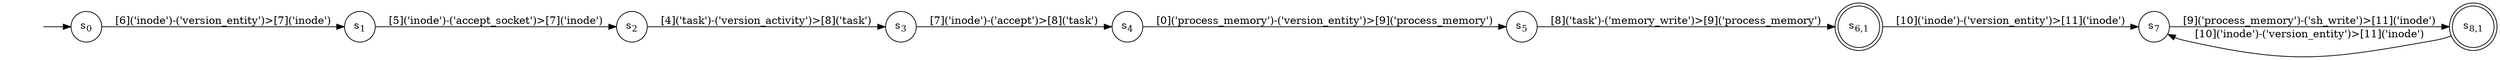 digraph DFA {
    rankdir = LR;
    I [style = invis];
    I -> S0;
    S0 [label = <s<sub>0</sub>>, shape = circle];
    S1 [label = <s<sub>1</sub>>, shape = circle];
    S2 [label = <s<sub>2</sub>>, shape = circle];
    S3 [label = <s<sub>3</sub>>, shape = circle];
    S4 [label = <s<sub>4</sub>>, shape = circle];
    S5 [label = <s<sub>5</sub>>, shape = circle];
    S6 [label = <s<sub>6,1</sub>>, shape = circle, peripheries = 2];
    S7 [label = <s<sub>7</sub>>, shape = circle];
    S8 [label = <s<sub>8,1</sub>>, shape = circle, peripheries = 2];
    S8 -> S7 [label = "[10]('inode')-('version_entity')>[11]('inode')"];
    S7 -> S8 [label = "[9]('process_memory')-('sh_write')>[11]('inode')"];
    S6 -> S7 [label = "[10]('inode')-('version_entity')>[11]('inode')"];
    S5 -> S6 [label = "[8]('task')-('memory_write')>[9]('process_memory')"];
    S4 -> S5 [label = "[0]('process_memory')-('version_entity')>[9]('process_memory')"];
    S3 -> S4 [label = "[7]('inode')-('accept')>[8]('task')"];
    S2 -> S3 [label = "[4]('task')-('version_activity')>[8]('task')"];
    S1 -> S2 [label = "[5]('inode')-('accept_socket')>[7]('inode')"];
    S0 -> S1 [label = "[6]('inode')-('version_entity')>[7]('inode')"];
}

